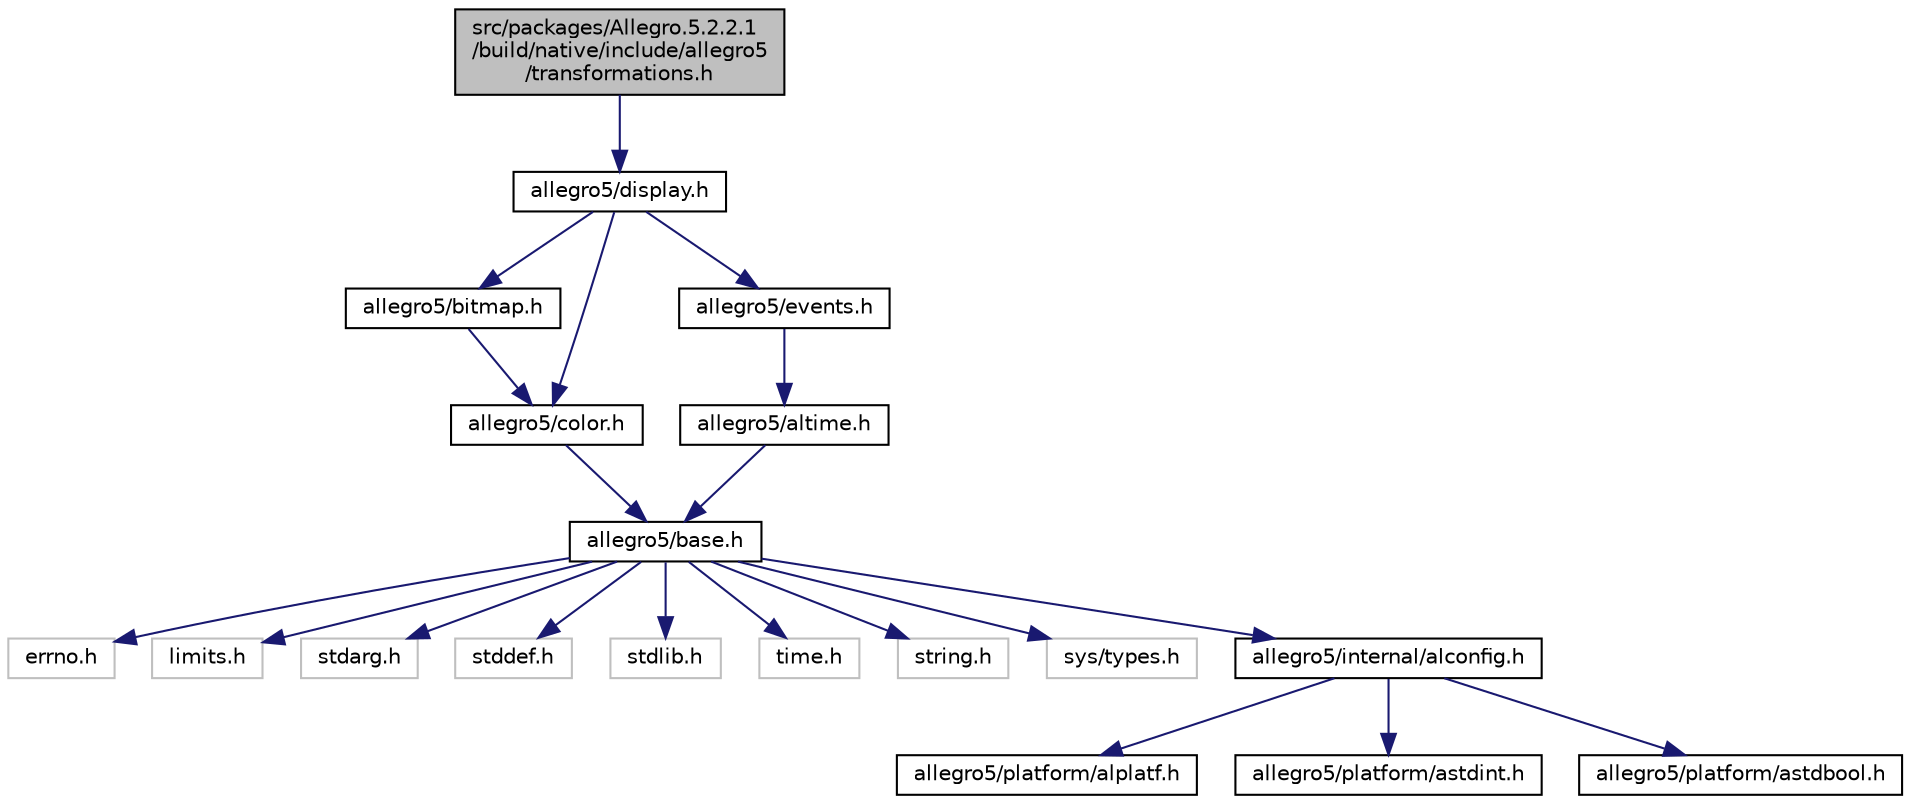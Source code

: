digraph "src/packages/Allegro.5.2.2.1/build/native/include/allegro5/transformations.h"
{
  edge [fontname="Helvetica",fontsize="10",labelfontname="Helvetica",labelfontsize="10"];
  node [fontname="Helvetica",fontsize="10",shape=record];
  Node0 [label="src/packages/Allegro.5.2.2.1\l/build/native/include/allegro5\l/transformations.h",height=0.2,width=0.4,color="black", fillcolor="grey75", style="filled", fontcolor="black"];
  Node0 -> Node1 [color="midnightblue",fontsize="10",style="solid"];
  Node1 [label="allegro5/display.h",height=0.2,width=0.4,color="black", fillcolor="white", style="filled",URL="$display_8h.html"];
  Node1 -> Node2 [color="midnightblue",fontsize="10",style="solid"];
  Node2 [label="allegro5/bitmap.h",height=0.2,width=0.4,color="black", fillcolor="white", style="filled",URL="$bitmap_8h.html"];
  Node2 -> Node3 [color="midnightblue",fontsize="10",style="solid"];
  Node3 [label="allegro5/color.h",height=0.2,width=0.4,color="black", fillcolor="white", style="filled",URL="$color_8h.html"];
  Node3 -> Node4 [color="midnightblue",fontsize="10",style="solid"];
  Node4 [label="allegro5/base.h",height=0.2,width=0.4,color="black", fillcolor="white", style="filled",URL="$base_8h.html"];
  Node4 -> Node5 [color="midnightblue",fontsize="10",style="solid"];
  Node5 [label="errno.h",height=0.2,width=0.4,color="grey75", fillcolor="white", style="filled"];
  Node4 -> Node6 [color="midnightblue",fontsize="10",style="solid"];
  Node6 [label="limits.h",height=0.2,width=0.4,color="grey75", fillcolor="white", style="filled"];
  Node4 -> Node7 [color="midnightblue",fontsize="10",style="solid"];
  Node7 [label="stdarg.h",height=0.2,width=0.4,color="grey75", fillcolor="white", style="filled"];
  Node4 -> Node8 [color="midnightblue",fontsize="10",style="solid"];
  Node8 [label="stddef.h",height=0.2,width=0.4,color="grey75", fillcolor="white", style="filled"];
  Node4 -> Node9 [color="midnightblue",fontsize="10",style="solid"];
  Node9 [label="stdlib.h",height=0.2,width=0.4,color="grey75", fillcolor="white", style="filled"];
  Node4 -> Node10 [color="midnightblue",fontsize="10",style="solid"];
  Node10 [label="time.h",height=0.2,width=0.4,color="grey75", fillcolor="white", style="filled"];
  Node4 -> Node11 [color="midnightblue",fontsize="10",style="solid"];
  Node11 [label="string.h",height=0.2,width=0.4,color="grey75", fillcolor="white", style="filled"];
  Node4 -> Node12 [color="midnightblue",fontsize="10",style="solid"];
  Node12 [label="sys/types.h",height=0.2,width=0.4,color="grey75", fillcolor="white", style="filled"];
  Node4 -> Node13 [color="midnightblue",fontsize="10",style="solid"];
  Node13 [label="allegro5/internal/alconfig.h",height=0.2,width=0.4,color="black", fillcolor="white", style="filled",URL="$alconfig_8h.html"];
  Node13 -> Node14 [color="midnightblue",fontsize="10",style="solid"];
  Node14 [label="allegro5/platform/alplatf.h",height=0.2,width=0.4,color="black", fillcolor="white", style="filled",URL="$alplatf_8h.html"];
  Node13 -> Node15 [color="midnightblue",fontsize="10",style="solid"];
  Node15 [label="allegro5/platform/astdint.h",height=0.2,width=0.4,color="black", fillcolor="white", style="filled",URL="$astdint_8h.html"];
  Node13 -> Node16 [color="midnightblue",fontsize="10",style="solid"];
  Node16 [label="allegro5/platform/astdbool.h",height=0.2,width=0.4,color="black", fillcolor="white", style="filled",URL="$astdbool_8h.html"];
  Node1 -> Node3 [color="midnightblue",fontsize="10",style="solid"];
  Node1 -> Node17 [color="midnightblue",fontsize="10",style="solid"];
  Node17 [label="allegro5/events.h",height=0.2,width=0.4,color="black", fillcolor="white", style="filled",URL="$events_8h.html"];
  Node17 -> Node18 [color="midnightblue",fontsize="10",style="solid"];
  Node18 [label="allegro5/altime.h",height=0.2,width=0.4,color="black", fillcolor="white", style="filled",URL="$altime_8h.html"];
  Node18 -> Node4 [color="midnightblue",fontsize="10",style="solid"];
}
